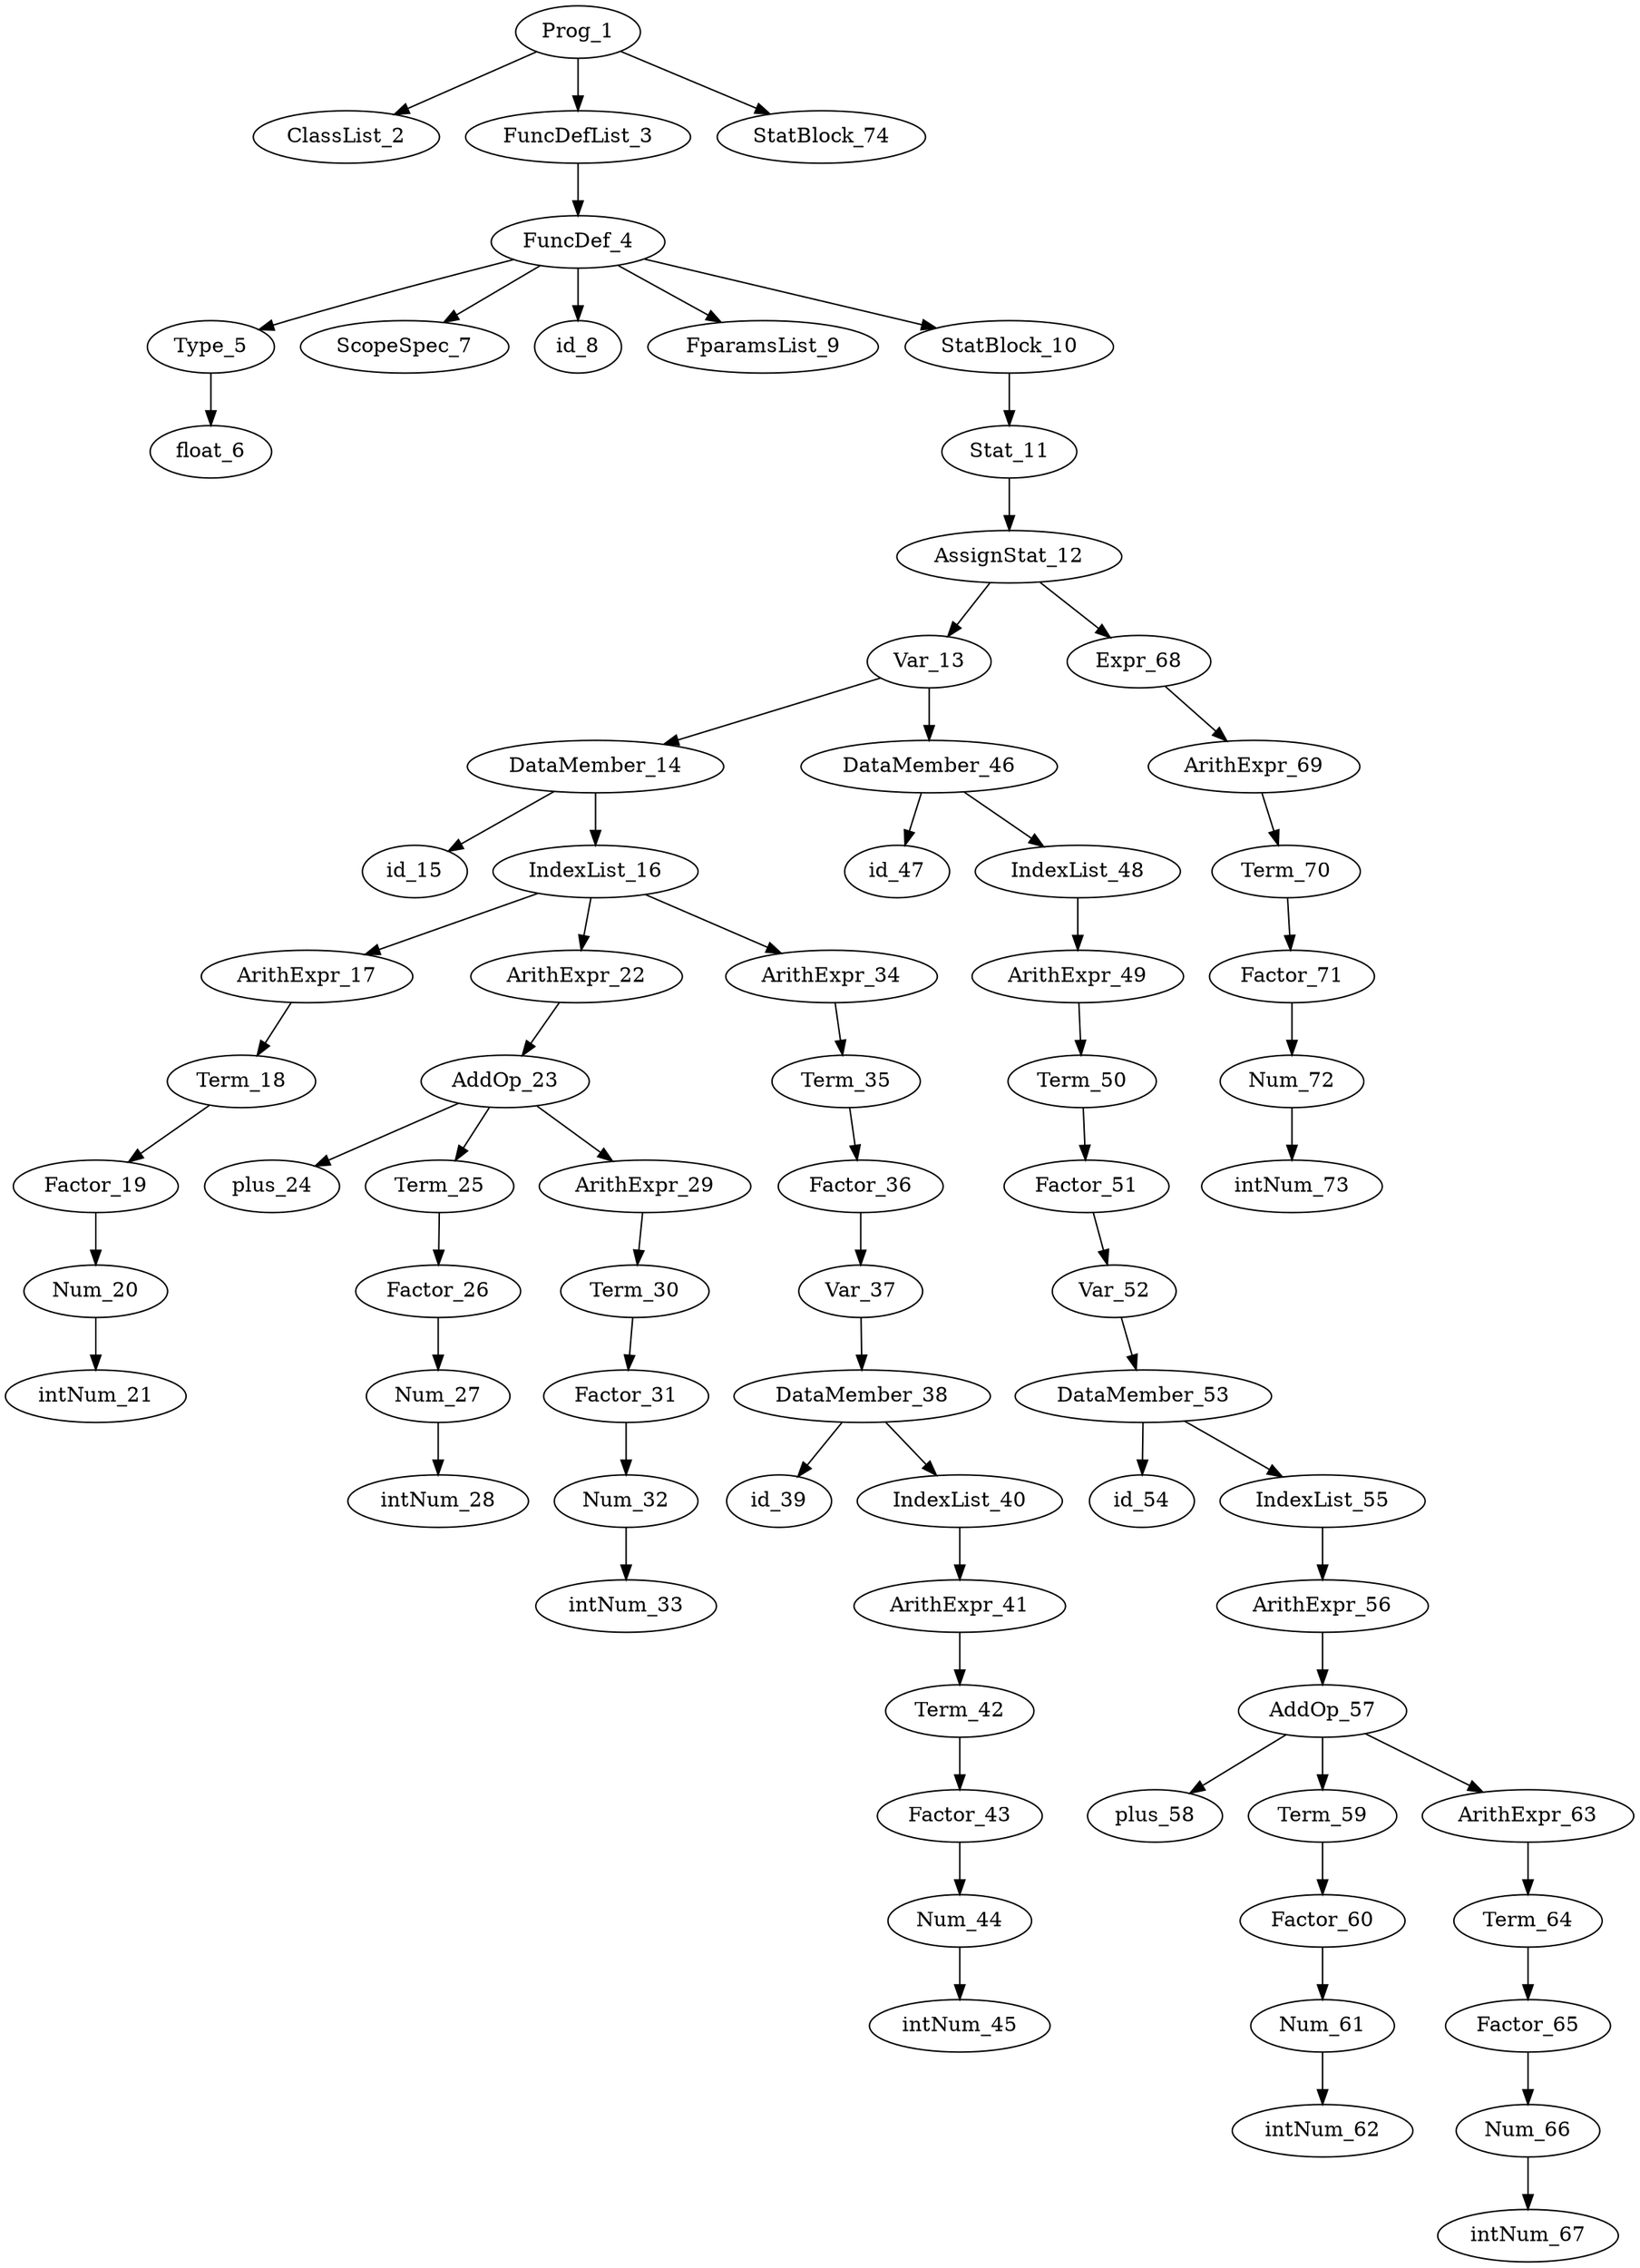 digraph ast {
	Prog_1->ClassList_2;
	Prog_1->FuncDefList_3;
	FuncDefList_3->FuncDef_4;
	FuncDef_4->Type_5;
	Type_5->float_6;
	FuncDef_4->ScopeSpec_7;
	FuncDef_4->id_8;
	FuncDef_4->FparamsList_9;
	FuncDef_4->StatBlock_10;
	StatBlock_10->Stat_11;
	Stat_11->AssignStat_12;
	AssignStat_12->Var_13;
	Var_13->DataMember_14;
	DataMember_14->id_15;
	DataMember_14->IndexList_16;
	IndexList_16->ArithExpr_17;
	ArithExpr_17->Term_18;
	Term_18->Factor_19;
	Factor_19->Num_20;
	Num_20->intNum_21;
	IndexList_16->ArithExpr_22;
	ArithExpr_22->AddOp_23;
	AddOp_23->plus_24;
	AddOp_23->Term_25;
	Term_25->Factor_26;
	Factor_26->Num_27;
	Num_27->intNum_28;
	AddOp_23->ArithExpr_29;
	ArithExpr_29->Term_30;
	Term_30->Factor_31;
	Factor_31->Num_32;
	Num_32->intNum_33;
	IndexList_16->ArithExpr_34;
	ArithExpr_34->Term_35;
	Term_35->Factor_36;
	Factor_36->Var_37;
	Var_37->DataMember_38;
	DataMember_38->id_39;
	DataMember_38->IndexList_40;
	IndexList_40->ArithExpr_41;
	ArithExpr_41->Term_42;
	Term_42->Factor_43;
	Factor_43->Num_44;
	Num_44->intNum_45;
	Var_13->DataMember_46;
	DataMember_46->id_47;
	DataMember_46->IndexList_48;
	IndexList_48->ArithExpr_49;
	ArithExpr_49->Term_50;
	Term_50->Factor_51;
	Factor_51->Var_52;
	Var_52->DataMember_53;
	DataMember_53->id_54;
	DataMember_53->IndexList_55;
	IndexList_55->ArithExpr_56;
	ArithExpr_56->AddOp_57;
	AddOp_57->plus_58;
	AddOp_57->Term_59;
	Term_59->Factor_60;
	Factor_60->Num_61;
	Num_61->intNum_62;
	AddOp_57->ArithExpr_63;
	ArithExpr_63->Term_64;
	Term_64->Factor_65;
	Factor_65->Num_66;
	Num_66->intNum_67;
	AssignStat_12->Expr_68;
	Expr_68->ArithExpr_69;
	ArithExpr_69->Term_70;
	Term_70->Factor_71;
	Factor_71->Num_72;
	Num_72->intNum_73;
	Prog_1->StatBlock_74;
	AddOp_23;
	AddOp_57;
	ArithExpr_17;
	ArithExpr_22;
	ArithExpr_29;
	ArithExpr_34;
	ArithExpr_41;
	ArithExpr_49;
	ArithExpr_56;
	ArithExpr_63;
	ArithExpr_69;
	AssignStat_12;
	ClassList_2;
	DataMember_14;
	DataMember_38;
	DataMember_46;
	DataMember_53;
	Expr_68;
	Factor_19;
	Factor_26;
	Factor_31;
	Factor_36;
	Factor_43;
	Factor_51;
	Factor_60;
	Factor_65;
	Factor_71;
	FparamsList_9;
	FuncDefList_3;
	FuncDef_4;
	IndexList_16;
	IndexList_40;
	IndexList_48;
	IndexList_55;
	Num_20;
	Num_27;
	Num_32;
	Num_44;
	Num_61;
	Num_66;
	Num_72;
	Prog_1;
	ScopeSpec_7;
	StatBlock_10;
	StatBlock_74;
	Stat_11;
	Term_18;
	Term_25;
	Term_30;
	Term_35;
	Term_42;
	Term_50;
	Term_59;
	Term_64;
	Term_70;
	Type_5;
	Var_13;
	Var_37;
	Var_52;
	float_6;
	id_15;
	id_39;
	id_47;
	id_54;
	id_8;
	intNum_21;
	intNum_28;
	intNum_33;
	intNum_45;
	intNum_62;
	intNum_67;
	intNum_73;
	plus_24;
	plus_58;

}
